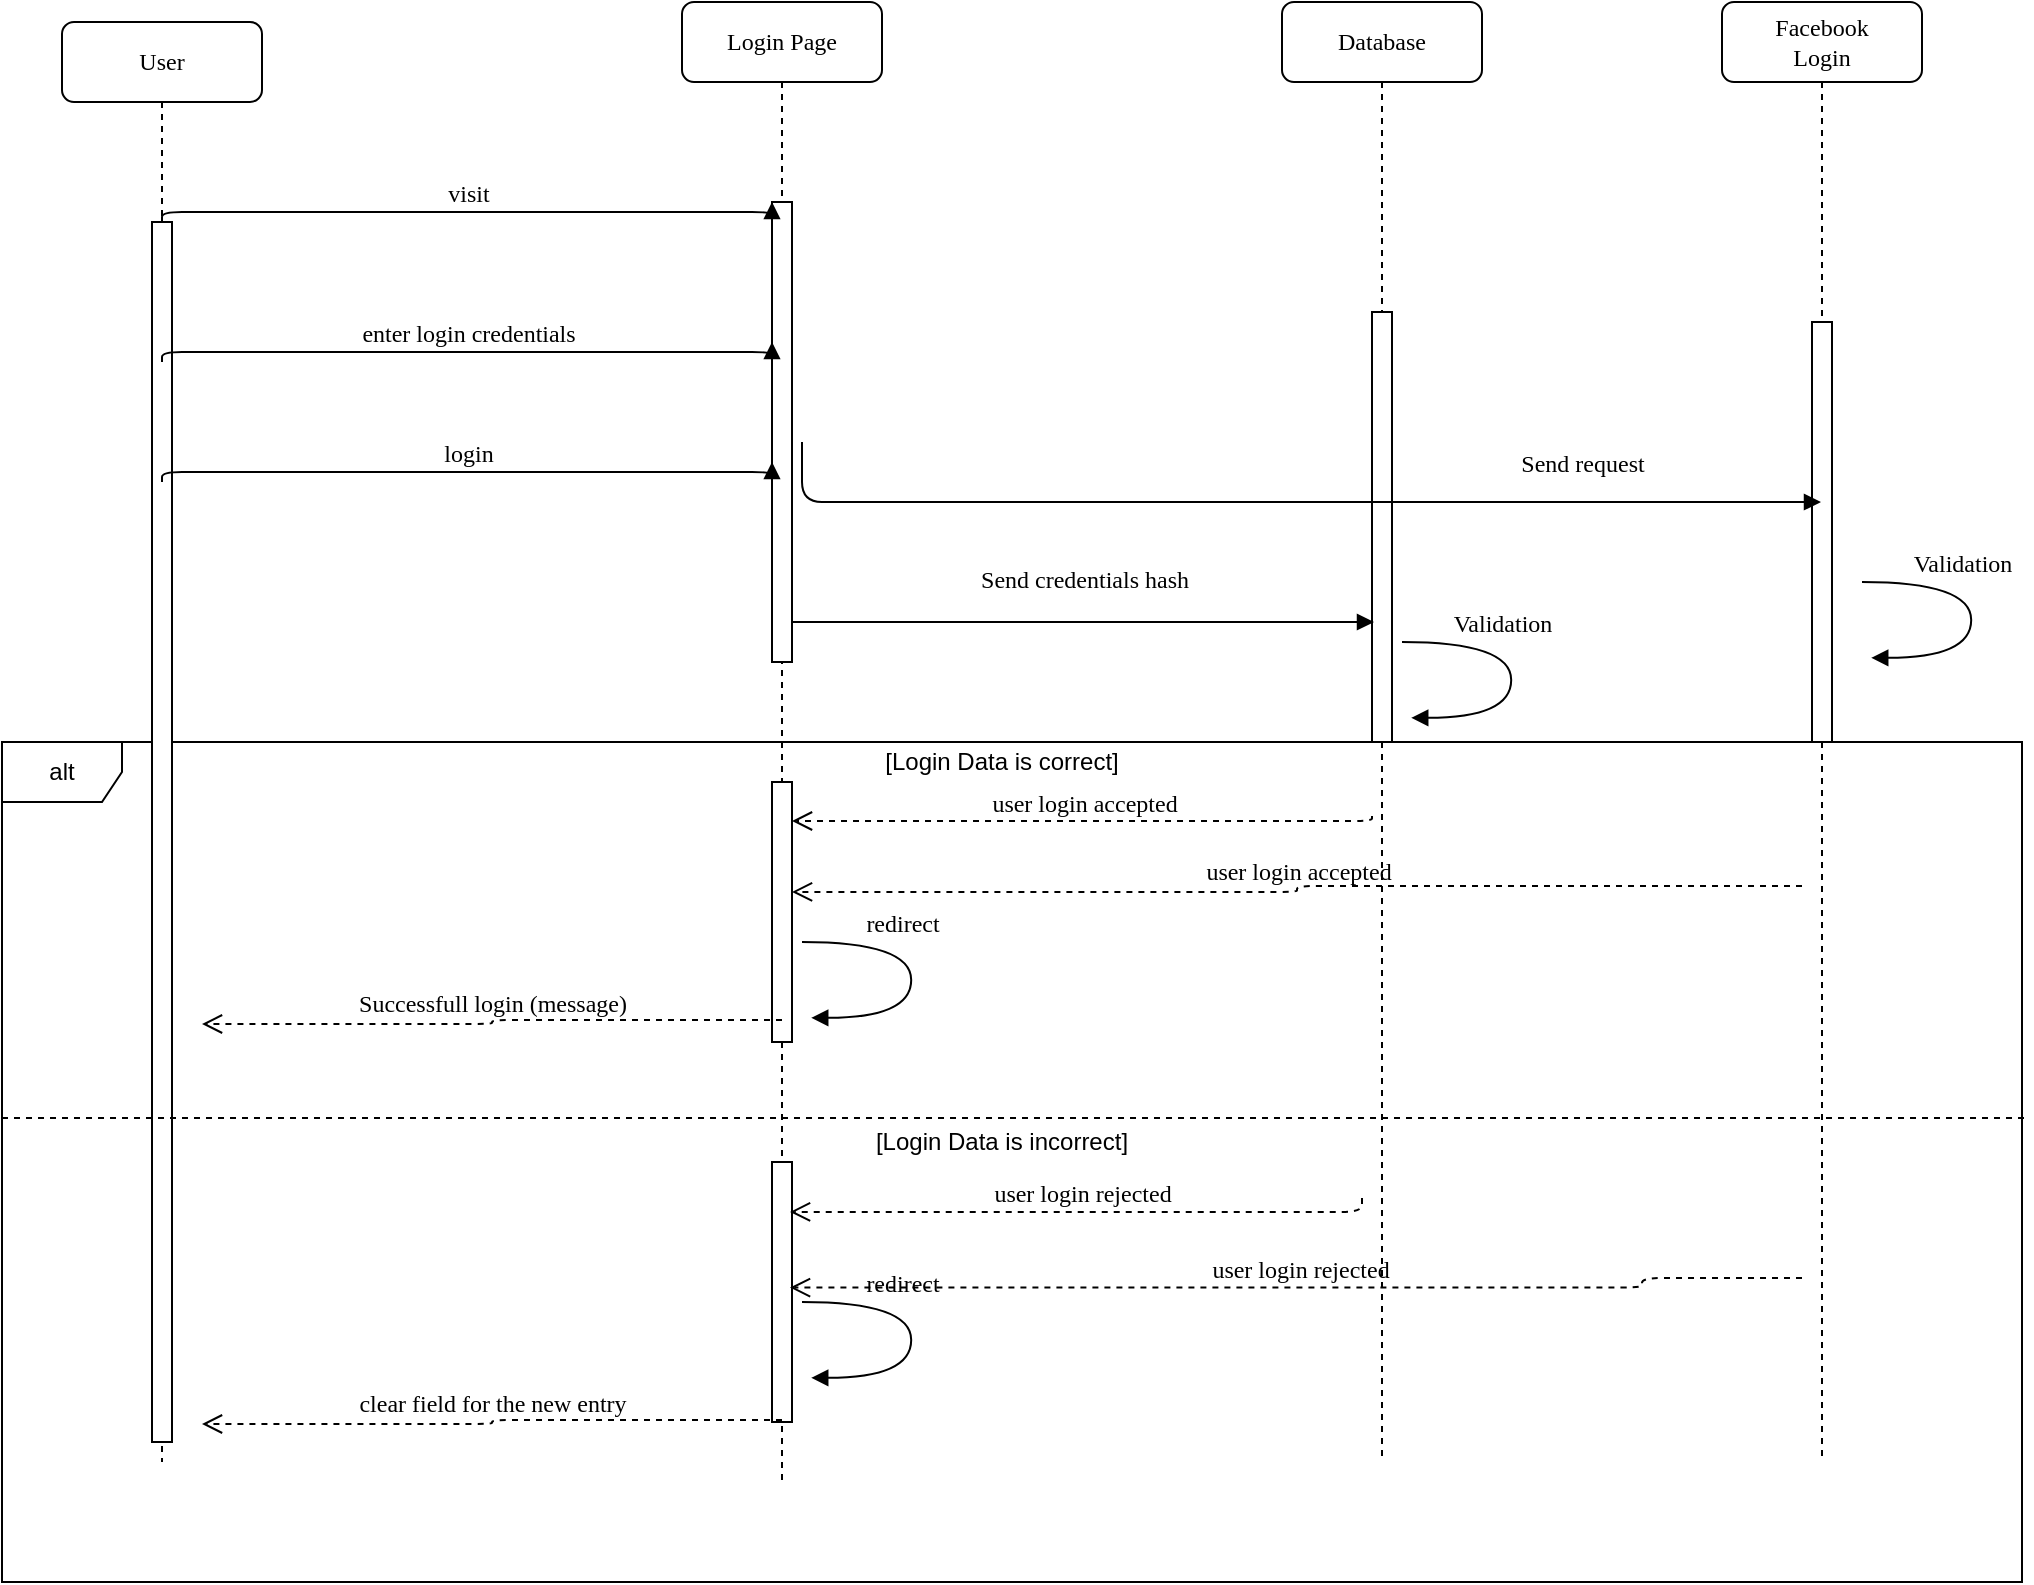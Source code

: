 <mxfile version="12.9.6" type="device"><diagram name="Page-1" id="13e1069c-82ec-6db2-03f1-153e76fe0fe0"><mxGraphModel dx="1426" dy="673" grid="1" gridSize="10" guides="1" tooltips="1" connect="1" arrows="1" fold="1" page="1" pageScale="1" pageWidth="1100" pageHeight="850" background="none" math="0" shadow="0"><root><mxCell id="0"/><mxCell id="1" parent="0"/><mxCell id="Je2s5iXa4YrNQEF7hBkx-4" value="alt" style="shape=umlFrame;whiteSpace=wrap;html=1;" vertex="1" parent="1"><mxGeometry x="70" y="440" width="1010" height="420" as="geometry"/></mxCell><mxCell id="7baba1c4bc27f4b0-2" value="Login Page" style="shape=umlLifeline;perimeter=lifelinePerimeter;whiteSpace=wrap;html=1;container=1;collapsible=0;recursiveResize=0;outlineConnect=0;rounded=1;shadow=0;comic=0;labelBackgroundColor=none;strokeWidth=1;fontFamily=Verdana;fontSize=12;align=center;" parent="1" vertex="1"><mxGeometry x="410" y="70" width="100" height="740" as="geometry"/></mxCell><mxCell id="7baba1c4bc27f4b0-10" value="" style="html=1;points=[];perimeter=orthogonalPerimeter;rounded=0;shadow=0;comic=0;labelBackgroundColor=none;strokeWidth=1;fontFamily=Verdana;fontSize=12;align=center;" parent="7baba1c4bc27f4b0-2" vertex="1"><mxGeometry x="45" y="100" width="10" height="230" as="geometry"/></mxCell><mxCell id="Je2s5iXa4YrNQEF7hBkx-8" value="" style="html=1;points=[];perimeter=orthogonalPerimeter;rounded=0;shadow=0;comic=0;labelBackgroundColor=none;strokeWidth=1;fontFamily=Verdana;fontSize=12;align=center;" vertex="1" parent="7baba1c4bc27f4b0-2"><mxGeometry x="45" y="390" width="10" height="130" as="geometry"/></mxCell><mxCell id="Je2s5iXa4YrNQEF7hBkx-11" value="" style="html=1;points=[];perimeter=orthogonalPerimeter;rounded=0;shadow=0;comic=0;labelBackgroundColor=none;strokeWidth=1;fontFamily=Verdana;fontSize=12;align=center;" vertex="1" parent="7baba1c4bc27f4b0-2"><mxGeometry x="45" y="580" width="10" height="130" as="geometry"/></mxCell><mxCell id="Je2s5iXa4YrNQEF7hBkx-12" value="redirect" style="html=1;verticalAlign=bottom;endArrow=block;labelBackgroundColor=none;fontFamily=Verdana;fontSize=12;elbow=vertical;edgeStyle=orthogonalEdgeStyle;curved=1;entryX=1;entryY=0.286;entryPerimeter=0;exitX=1.038;exitY=0.345;exitPerimeter=0;" edge="1" parent="7baba1c4bc27f4b0-2"><mxGeometry x="-0.298" relative="1" as="geometry"><mxPoint x="60" y="650" as="sourcePoint"/><mxPoint x="64.62" y="687.92" as="targetPoint"/><Array as="points"><mxPoint x="114.62" y="649.9"/><mxPoint x="114.62" y="687.9"/></Array><mxPoint as="offset"/></mxGeometry></mxCell><mxCell id="Je2s5iXa4YrNQEF7hBkx-13" value="user login rejected" style="html=1;verticalAlign=bottom;endArrow=open;dashed=1;endSize=8;labelBackgroundColor=none;fontFamily=Verdana;fontSize=12;edgeStyle=elbowEdgeStyle;elbow=horizontal;entryX=0.9;entryY=0.192;entryDx=0;entryDy=0;entryPerimeter=0;" edge="1" parent="7baba1c4bc27f4b0-2" target="Je2s5iXa4YrNQEF7hBkx-11"><mxGeometry relative="1" as="geometry"><mxPoint x="70" y="630" as="targetPoint"/><Array as="points"><mxPoint x="340" y="600"/></Array><mxPoint x="340" y="598" as="sourcePoint"/></mxGeometry></mxCell><mxCell id="Je2s5iXa4YrNQEF7hBkx-14" value="clear field for the new entry" style="html=1;verticalAlign=bottom;endArrow=open;dashed=1;endSize=8;labelBackgroundColor=none;fontFamily=Verdana;fontSize=12;edgeStyle=elbowEdgeStyle;elbow=horizontal;entryX=1;entryY=0.15;entryDx=0;entryDy=0;entryPerimeter=0;" edge="1" parent="7baba1c4bc27f4b0-2"><mxGeometry relative="1" as="geometry"><mxPoint x="-240" y="711" as="targetPoint"/><Array as="points"/><mxPoint x="50" y="709" as="sourcePoint"/></mxGeometry></mxCell><mxCell id="7baba1c4bc27f4b0-3" value="Database" style="shape=umlLifeline;perimeter=lifelinePerimeter;whiteSpace=wrap;html=1;container=1;collapsible=0;recursiveResize=0;outlineConnect=0;rounded=1;shadow=0;comic=0;labelBackgroundColor=none;strokeWidth=1;fontFamily=Verdana;fontSize=12;align=center;" parent="1" vertex="1"><mxGeometry x="710" y="70" width="100" height="730" as="geometry"/></mxCell><mxCell id="7baba1c4bc27f4b0-13" value="" style="html=1;points=[];perimeter=orthogonalPerimeter;rounded=0;shadow=0;comic=0;labelBackgroundColor=none;strokeWidth=1;fontFamily=Verdana;fontSize=12;align=center;" parent="7baba1c4bc27f4b0-3" vertex="1"><mxGeometry x="45" y="155" width="10" height="215" as="geometry"/></mxCell><mxCell id="7baba1c4bc27f4b0-8" value="User" style="shape=umlLifeline;perimeter=lifelinePerimeter;whiteSpace=wrap;html=1;container=1;collapsible=0;recursiveResize=0;outlineConnect=0;rounded=1;shadow=0;comic=0;labelBackgroundColor=none;strokeWidth=1;fontFamily=Verdana;fontSize=12;align=center;" parent="1" vertex="1"><mxGeometry x="100" y="80" width="100" height="720" as="geometry"/></mxCell><mxCell id="7baba1c4bc27f4b0-9" value="" style="html=1;points=[];perimeter=orthogonalPerimeter;rounded=0;shadow=0;comic=0;labelBackgroundColor=none;strokeWidth=1;fontFamily=Verdana;fontSize=12;align=center;" parent="7baba1c4bc27f4b0-8" vertex="1"><mxGeometry x="45" y="100" width="10" height="610" as="geometry"/></mxCell><mxCell id="7baba1c4bc27f4b0-11" value="visit" style="html=1;verticalAlign=bottom;endArrow=block;entryX=0;entryY=0;labelBackgroundColor=none;fontFamily=Verdana;fontSize=12;edgeStyle=elbowEdgeStyle;elbow=vertical;" parent="1" source="7baba1c4bc27f4b0-9" target="7baba1c4bc27f4b0-10" edge="1"><mxGeometry relative="1" as="geometry"><mxPoint x="220" y="190" as="sourcePoint"/></mxGeometry></mxCell><mxCell id="7baba1c4bc27f4b0-14" value="Send credentials hash" style="html=1;verticalAlign=bottom;endArrow=block;labelBackgroundColor=none;fontFamily=Verdana;fontSize=12;edgeStyle=elbowEdgeStyle;elbow=vertical;" parent="1" source="7baba1c4bc27f4b0-10" edge="1"><mxGeometry y="12" relative="1" as="geometry"><mxPoint x="540" y="190" as="sourcePoint"/><mxPoint x="756" y="380" as="targetPoint"/><Array as="points"><mxPoint x="720" y="380"/><mxPoint x="570" y="330"/></Array><mxPoint as="offset"/></mxGeometry></mxCell><mxCell id="Je2s5iXa4YrNQEF7hBkx-1" value="enter login credentials" style="html=1;verticalAlign=bottom;endArrow=block;entryX=0;entryY=0;labelBackgroundColor=none;fontFamily=Verdana;fontSize=12;edgeStyle=elbowEdgeStyle;elbow=vertical;" edge="1" parent="1"><mxGeometry relative="1" as="geometry"><mxPoint x="150" y="250" as="sourcePoint"/><mxPoint x="455" y="240" as="targetPoint"/></mxGeometry></mxCell><mxCell id="Je2s5iXa4YrNQEF7hBkx-2" value="login" style="html=1;verticalAlign=bottom;endArrow=block;entryX=0;entryY=0;labelBackgroundColor=none;fontFamily=Verdana;fontSize=12;edgeStyle=elbowEdgeStyle;elbow=vertical;" edge="1" parent="1"><mxGeometry relative="1" as="geometry"><mxPoint x="150" y="310" as="sourcePoint"/><mxPoint x="455" y="300" as="targetPoint"/></mxGeometry></mxCell><mxCell id="Je2s5iXa4YrNQEF7hBkx-3" value="redirect" style="html=1;verticalAlign=bottom;endArrow=block;labelBackgroundColor=none;fontFamily=Verdana;fontSize=12;elbow=vertical;edgeStyle=orthogonalEdgeStyle;curved=1;entryX=1;entryY=0.286;entryPerimeter=0;exitX=1.038;exitY=0.345;exitPerimeter=0;" edge="1" parent="1"><mxGeometry x="-0.298" relative="1" as="geometry"><mxPoint x="470.0" y="540" as="sourcePoint"/><mxPoint x="474.62" y="577.92" as="targetPoint"/><Array as="points"><mxPoint x="524.62" y="539.9"/><mxPoint x="524.62" y="577.9"/></Array><mxPoint as="offset"/></mxGeometry></mxCell><mxCell id="Je2s5iXa4YrNQEF7hBkx-6" value="[Login Data is correct]" style="text;html=1;strokeColor=none;fillColor=none;align=center;verticalAlign=middle;whiteSpace=wrap;rounded=0;" vertex="1" parent="1"><mxGeometry x="490" y="440" width="160" height="20" as="geometry"/></mxCell><mxCell id="Je2s5iXa4YrNQEF7hBkx-7" value="user login accepted" style="html=1;verticalAlign=bottom;endArrow=open;dashed=1;endSize=8;labelBackgroundColor=none;fontFamily=Verdana;fontSize=12;edgeStyle=elbowEdgeStyle;elbow=horizontal;entryX=1;entryY=0.15;entryDx=0;entryDy=0;entryPerimeter=0;" edge="1" parent="1" target="Je2s5iXa4YrNQEF7hBkx-8"><mxGeometry relative="1" as="geometry"><mxPoint x="480" y="500" as="targetPoint"/><Array as="points"><mxPoint x="755" y="480"/></Array><mxPoint x="755" y="477" as="sourcePoint"/></mxGeometry></mxCell><mxCell id="Je2s5iXa4YrNQEF7hBkx-9" value="Validation" style="html=1;verticalAlign=bottom;endArrow=block;labelBackgroundColor=none;fontFamily=Verdana;fontSize=12;elbow=vertical;edgeStyle=orthogonalEdgeStyle;curved=1;entryX=1;entryY=0.286;entryPerimeter=0;exitX=1.038;exitY=0.345;exitPerimeter=0;" edge="1" parent="1"><mxGeometry x="-0.298" relative="1" as="geometry"><mxPoint x="770" y="390" as="sourcePoint"/><mxPoint x="774.62" y="427.92" as="targetPoint"/><Array as="points"><mxPoint x="824.62" y="389.9"/><mxPoint x="824.62" y="427.9"/></Array><mxPoint as="offset"/></mxGeometry></mxCell><mxCell id="Je2s5iXa4YrNQEF7hBkx-10" value="Successfull login (message)" style="html=1;verticalAlign=bottom;endArrow=open;dashed=1;endSize=8;labelBackgroundColor=none;fontFamily=Verdana;fontSize=12;edgeStyle=elbowEdgeStyle;elbow=horizontal;entryX=1;entryY=0.15;entryDx=0;entryDy=0;entryPerimeter=0;" edge="1" parent="1"><mxGeometry relative="1" as="geometry"><mxPoint x="170" y="581" as="targetPoint"/><Array as="points"/><mxPoint x="460" y="579" as="sourcePoint"/></mxGeometry></mxCell><mxCell id="Je2s5iXa4YrNQEF7hBkx-17" value="Facebook&lt;br&gt;Login" style="shape=umlLifeline;perimeter=lifelinePerimeter;whiteSpace=wrap;html=1;container=1;collapsible=0;recursiveResize=0;outlineConnect=0;rounded=1;shadow=0;comic=0;labelBackgroundColor=none;strokeWidth=1;fontFamily=Verdana;fontSize=12;align=center;" vertex="1" parent="1"><mxGeometry x="930" y="70" width="100" height="730" as="geometry"/></mxCell><mxCell id="Je2s5iXa4YrNQEF7hBkx-22" value="" style="html=1;points=[];perimeter=orthogonalPerimeter;rounded=0;shadow=0;comic=0;labelBackgroundColor=none;strokeWidth=1;fontFamily=Verdana;fontSize=12;align=center;" vertex="1" parent="Je2s5iXa4YrNQEF7hBkx-17"><mxGeometry x="45" y="160" width="10" height="210" as="geometry"/></mxCell><mxCell id="Je2s5iXa4YrNQEF7hBkx-21" value="Send request" style="html=1;verticalAlign=bottom;endArrow=block;labelBackgroundColor=none;fontFamily=Verdana;fontSize=12;edgeStyle=elbowEdgeStyle;elbow=vertical;" edge="1" parent="1" target="Je2s5iXa4YrNQEF7hBkx-17"><mxGeometry x="0.557" y="10" relative="1" as="geometry"><mxPoint x="470" y="290" as="sourcePoint"/><mxPoint x="755" y="290" as="targetPoint"/><Array as="points"><mxPoint x="880" y="320"/><mxPoint x="575" y="290"/><mxPoint x="575" y="280"/></Array><mxPoint as="offset"/></mxGeometry></mxCell><mxCell id="Je2s5iXa4YrNQEF7hBkx-23" value="Validation" style="html=1;verticalAlign=bottom;endArrow=block;labelBackgroundColor=none;fontFamily=Verdana;fontSize=12;elbow=vertical;edgeStyle=orthogonalEdgeStyle;curved=1;entryX=1;entryY=0.286;entryPerimeter=0;exitX=1.038;exitY=0.345;exitPerimeter=0;" edge="1" parent="1"><mxGeometry x="-0.298" relative="1" as="geometry"><mxPoint x="1000" y="360" as="sourcePoint"/><mxPoint x="1004.62" y="397.92" as="targetPoint"/><Array as="points"><mxPoint x="1054.62" y="359.9"/><mxPoint x="1054.62" y="397.9"/></Array><mxPoint as="offset"/></mxGeometry></mxCell><mxCell id="Je2s5iXa4YrNQEF7hBkx-24" value="[Login Data is incorrect]" style="text;html=1;strokeColor=none;fillColor=none;align=center;verticalAlign=middle;whiteSpace=wrap;rounded=0;" vertex="1" parent="1"><mxGeometry x="490" y="630" width="160" height="20" as="geometry"/></mxCell><mxCell id="Je2s5iXa4YrNQEF7hBkx-26" value="" style="endArrow=none;dashed=1;html=1;entryX=1.003;entryY=0.381;entryDx=0;entryDy=0;entryPerimeter=0;exitX=0;exitY=0.381;exitDx=0;exitDy=0;exitPerimeter=0;" edge="1" parent="1"><mxGeometry width="50" height="50" relative="1" as="geometry"><mxPoint x="70" y="628.02" as="sourcePoint"/><mxPoint x="1083.03" y="628.02" as="targetPoint"/><Array as="points"/></mxGeometry></mxCell><mxCell id="Je2s5iXa4YrNQEF7hBkx-27" value="user login rejected" style="html=1;verticalAlign=bottom;endArrow=open;dashed=1;endSize=8;labelBackgroundColor=none;fontFamily=Verdana;fontSize=12;edgeStyle=elbowEdgeStyle;elbow=horizontal;entryX=0.9;entryY=0.483;entryDx=0;entryDy=0;entryPerimeter=0;" edge="1" parent="1" target="Je2s5iXa4YrNQEF7hBkx-11"><mxGeometry relative="1" as="geometry"><mxPoint x="474" y="683.04" as="targetPoint"/><Array as="points"><mxPoint x="890" y="708"/><mxPoint x="970" y="720"/></Array><mxPoint x="970" y="708" as="sourcePoint"/></mxGeometry></mxCell><mxCell id="Je2s5iXa4YrNQEF7hBkx-28" value="user login accepted" style="html=1;verticalAlign=bottom;endArrow=open;dashed=1;endSize=8;labelBackgroundColor=none;fontFamily=Verdana;fontSize=12;edgeStyle=elbowEdgeStyle;elbow=horizontal;entryX=1;entryY=0.423;entryDx=0;entryDy=0;entryPerimeter=0;" edge="1" parent="1" target="Je2s5iXa4YrNQEF7hBkx-8"><mxGeometry relative="1" as="geometry"><mxPoint x="475" y="512" as="targetPoint"/><Array as="points"/><mxPoint x="970" y="512" as="sourcePoint"/></mxGeometry></mxCell></root></mxGraphModel></diagram></mxfile>